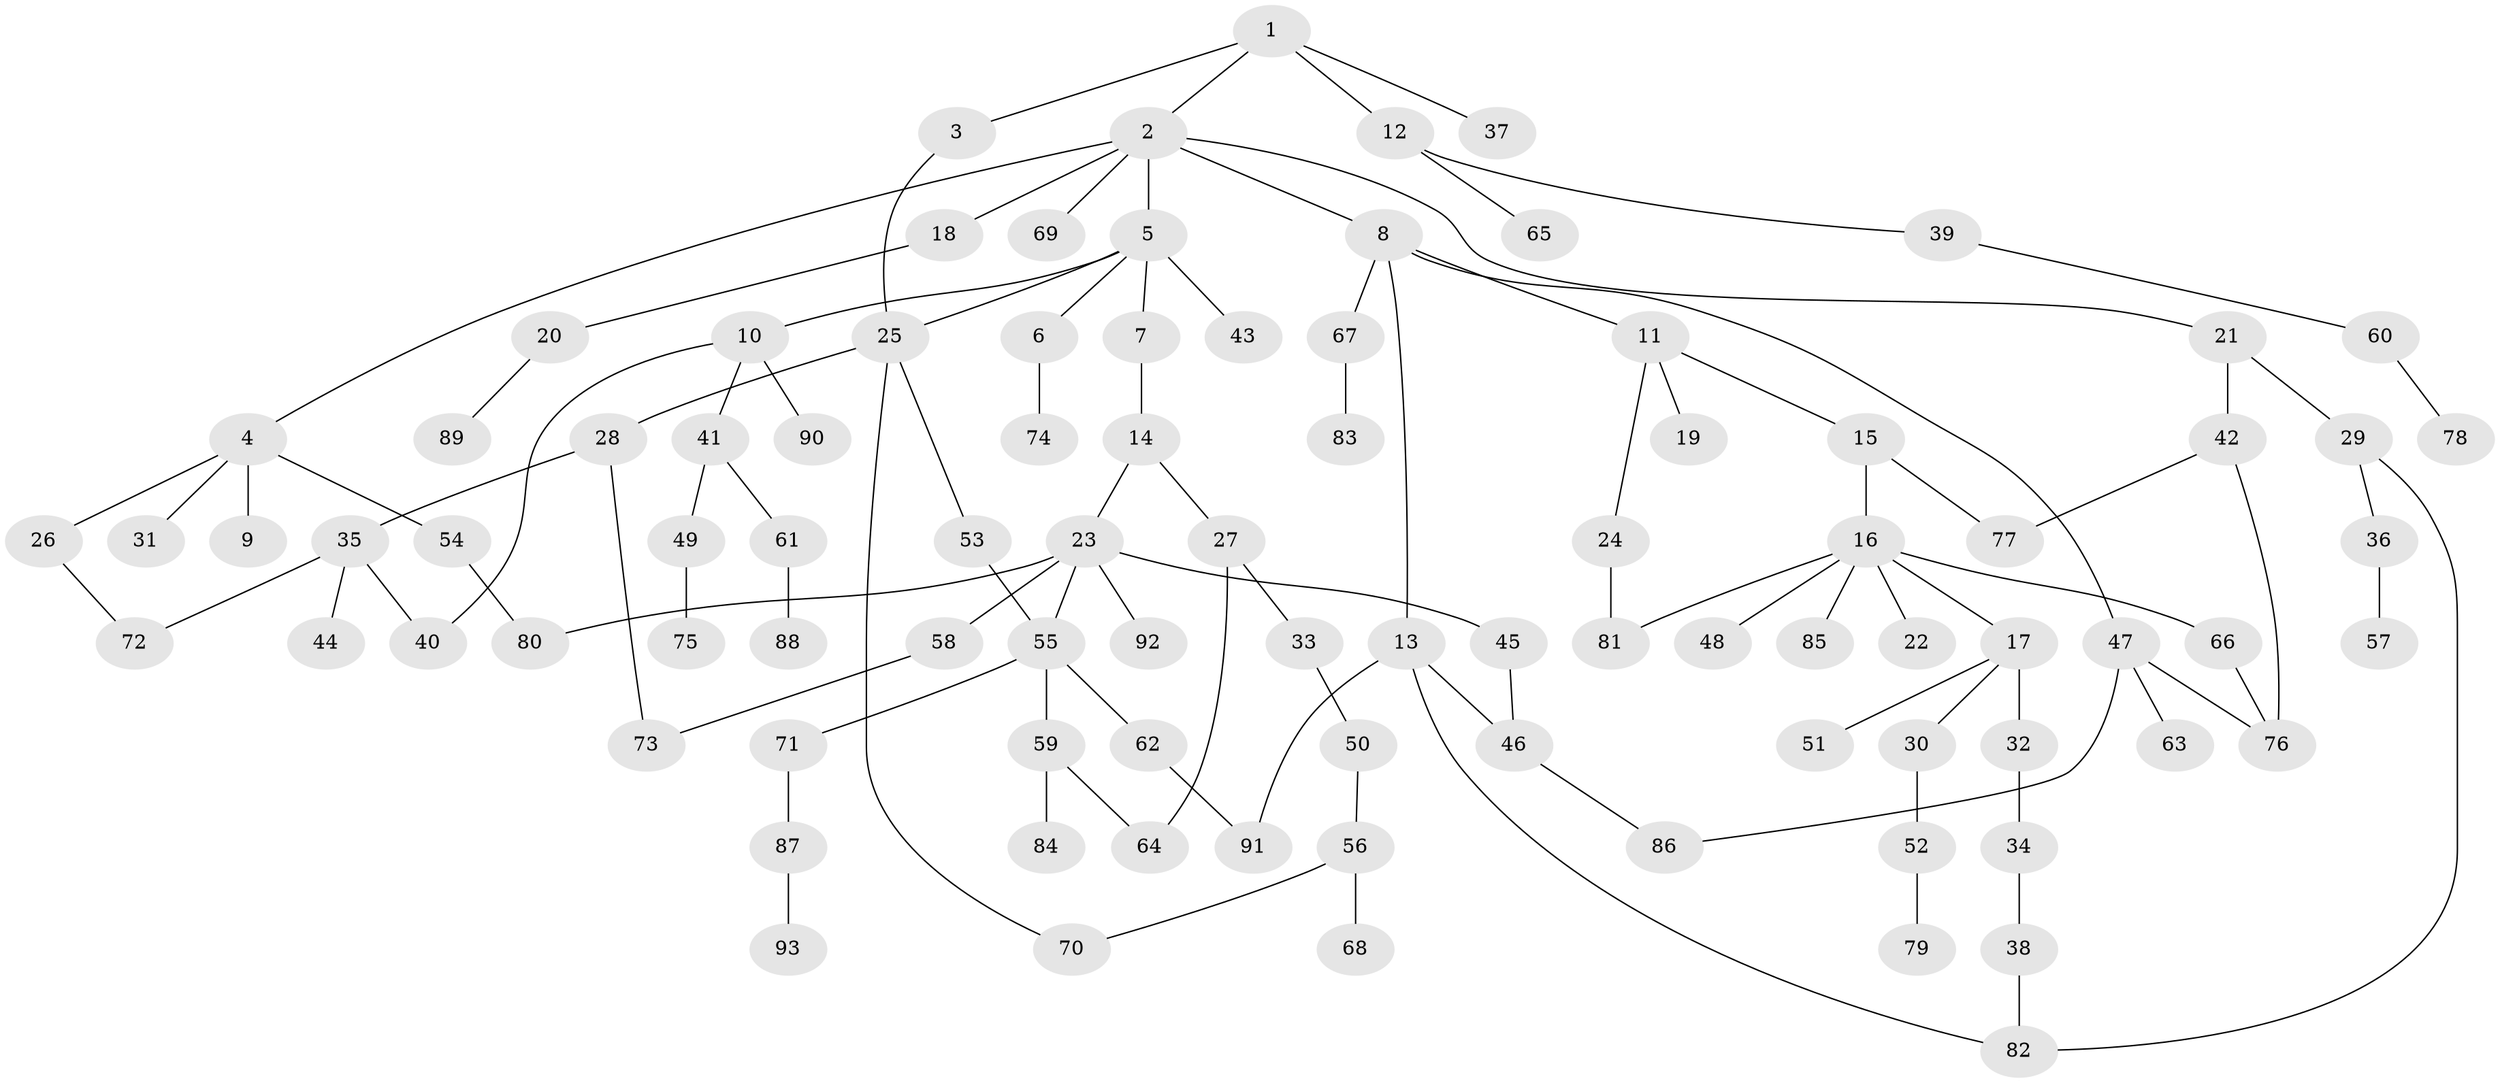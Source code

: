 // Generated by graph-tools (version 1.1) at 2025/25/03/09/25 03:25:33]
// undirected, 93 vertices, 109 edges
graph export_dot {
graph [start="1"]
  node [color=gray90,style=filled];
  1;
  2;
  3;
  4;
  5;
  6;
  7;
  8;
  9;
  10;
  11;
  12;
  13;
  14;
  15;
  16;
  17;
  18;
  19;
  20;
  21;
  22;
  23;
  24;
  25;
  26;
  27;
  28;
  29;
  30;
  31;
  32;
  33;
  34;
  35;
  36;
  37;
  38;
  39;
  40;
  41;
  42;
  43;
  44;
  45;
  46;
  47;
  48;
  49;
  50;
  51;
  52;
  53;
  54;
  55;
  56;
  57;
  58;
  59;
  60;
  61;
  62;
  63;
  64;
  65;
  66;
  67;
  68;
  69;
  70;
  71;
  72;
  73;
  74;
  75;
  76;
  77;
  78;
  79;
  80;
  81;
  82;
  83;
  84;
  85;
  86;
  87;
  88;
  89;
  90;
  91;
  92;
  93;
  1 -- 2;
  1 -- 3;
  1 -- 12;
  1 -- 37;
  2 -- 4;
  2 -- 5;
  2 -- 8;
  2 -- 18;
  2 -- 21;
  2 -- 69;
  3 -- 25;
  4 -- 9;
  4 -- 26;
  4 -- 31;
  4 -- 54;
  5 -- 6;
  5 -- 7;
  5 -- 10;
  5 -- 43;
  5 -- 25;
  6 -- 74;
  7 -- 14;
  8 -- 11;
  8 -- 13;
  8 -- 47;
  8 -- 67;
  10 -- 41;
  10 -- 90;
  10 -- 40;
  11 -- 15;
  11 -- 19;
  11 -- 24;
  12 -- 39;
  12 -- 65;
  13 -- 82;
  13 -- 91;
  13 -- 46;
  14 -- 23;
  14 -- 27;
  15 -- 16;
  15 -- 77;
  16 -- 17;
  16 -- 22;
  16 -- 48;
  16 -- 66;
  16 -- 85;
  16 -- 81;
  17 -- 30;
  17 -- 32;
  17 -- 51;
  18 -- 20;
  20 -- 89;
  21 -- 29;
  21 -- 42;
  23 -- 45;
  23 -- 58;
  23 -- 92;
  23 -- 55;
  23 -- 80;
  24 -- 81;
  25 -- 28;
  25 -- 53;
  25 -- 70;
  26 -- 72;
  27 -- 33;
  27 -- 64;
  28 -- 35;
  28 -- 73;
  29 -- 36;
  29 -- 82;
  30 -- 52;
  32 -- 34;
  33 -- 50;
  34 -- 38;
  35 -- 40;
  35 -- 44;
  35 -- 72;
  36 -- 57;
  38 -- 82;
  39 -- 60;
  41 -- 49;
  41 -- 61;
  42 -- 76;
  42 -- 77;
  45 -- 46;
  46 -- 86;
  47 -- 63;
  47 -- 86;
  47 -- 76;
  49 -- 75;
  50 -- 56;
  52 -- 79;
  53 -- 55;
  54 -- 80;
  55 -- 59;
  55 -- 62;
  55 -- 71;
  56 -- 68;
  56 -- 70;
  58 -- 73;
  59 -- 64;
  59 -- 84;
  60 -- 78;
  61 -- 88;
  62 -- 91;
  66 -- 76;
  67 -- 83;
  71 -- 87;
  87 -- 93;
}
